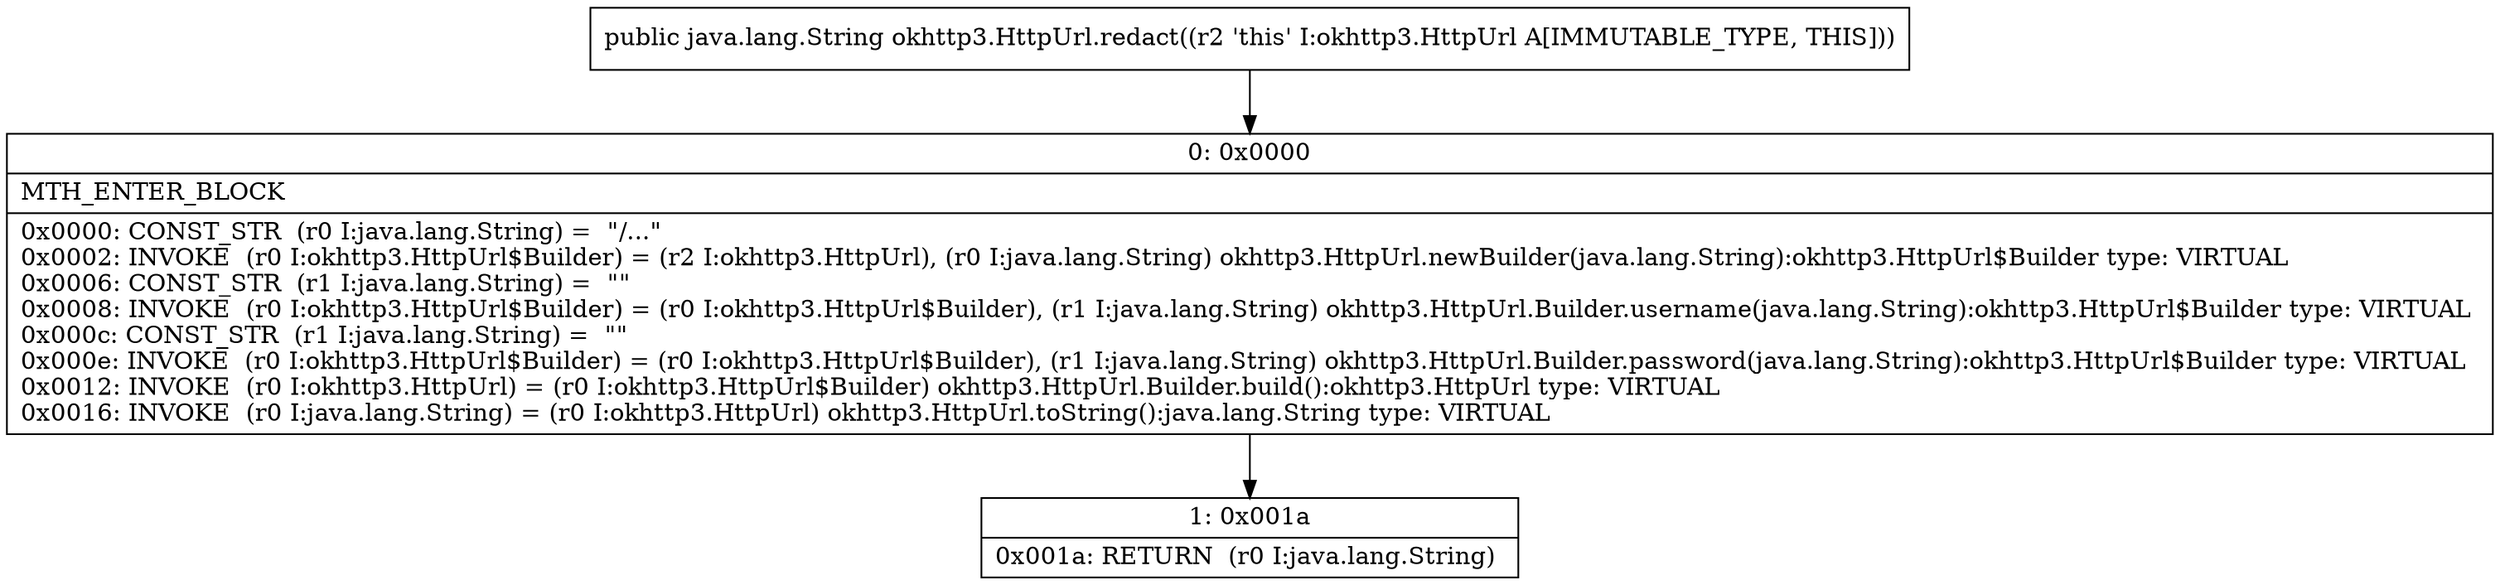 digraph "CFG forokhttp3.HttpUrl.redact()Ljava\/lang\/String;" {
Node_0 [shape=record,label="{0\:\ 0x0000|MTH_ENTER_BLOCK\l|0x0000: CONST_STR  (r0 I:java.lang.String) =  \"\/...\" \l0x0002: INVOKE  (r0 I:okhttp3.HttpUrl$Builder) = (r2 I:okhttp3.HttpUrl), (r0 I:java.lang.String) okhttp3.HttpUrl.newBuilder(java.lang.String):okhttp3.HttpUrl$Builder type: VIRTUAL \l0x0006: CONST_STR  (r1 I:java.lang.String) =  \"\" \l0x0008: INVOKE  (r0 I:okhttp3.HttpUrl$Builder) = (r0 I:okhttp3.HttpUrl$Builder), (r1 I:java.lang.String) okhttp3.HttpUrl.Builder.username(java.lang.String):okhttp3.HttpUrl$Builder type: VIRTUAL \l0x000c: CONST_STR  (r1 I:java.lang.String) =  \"\" \l0x000e: INVOKE  (r0 I:okhttp3.HttpUrl$Builder) = (r0 I:okhttp3.HttpUrl$Builder), (r1 I:java.lang.String) okhttp3.HttpUrl.Builder.password(java.lang.String):okhttp3.HttpUrl$Builder type: VIRTUAL \l0x0012: INVOKE  (r0 I:okhttp3.HttpUrl) = (r0 I:okhttp3.HttpUrl$Builder) okhttp3.HttpUrl.Builder.build():okhttp3.HttpUrl type: VIRTUAL \l0x0016: INVOKE  (r0 I:java.lang.String) = (r0 I:okhttp3.HttpUrl) okhttp3.HttpUrl.toString():java.lang.String type: VIRTUAL \l}"];
Node_1 [shape=record,label="{1\:\ 0x001a|0x001a: RETURN  (r0 I:java.lang.String) \l}"];
MethodNode[shape=record,label="{public java.lang.String okhttp3.HttpUrl.redact((r2 'this' I:okhttp3.HttpUrl A[IMMUTABLE_TYPE, THIS])) }"];
MethodNode -> Node_0;
Node_0 -> Node_1;
}

